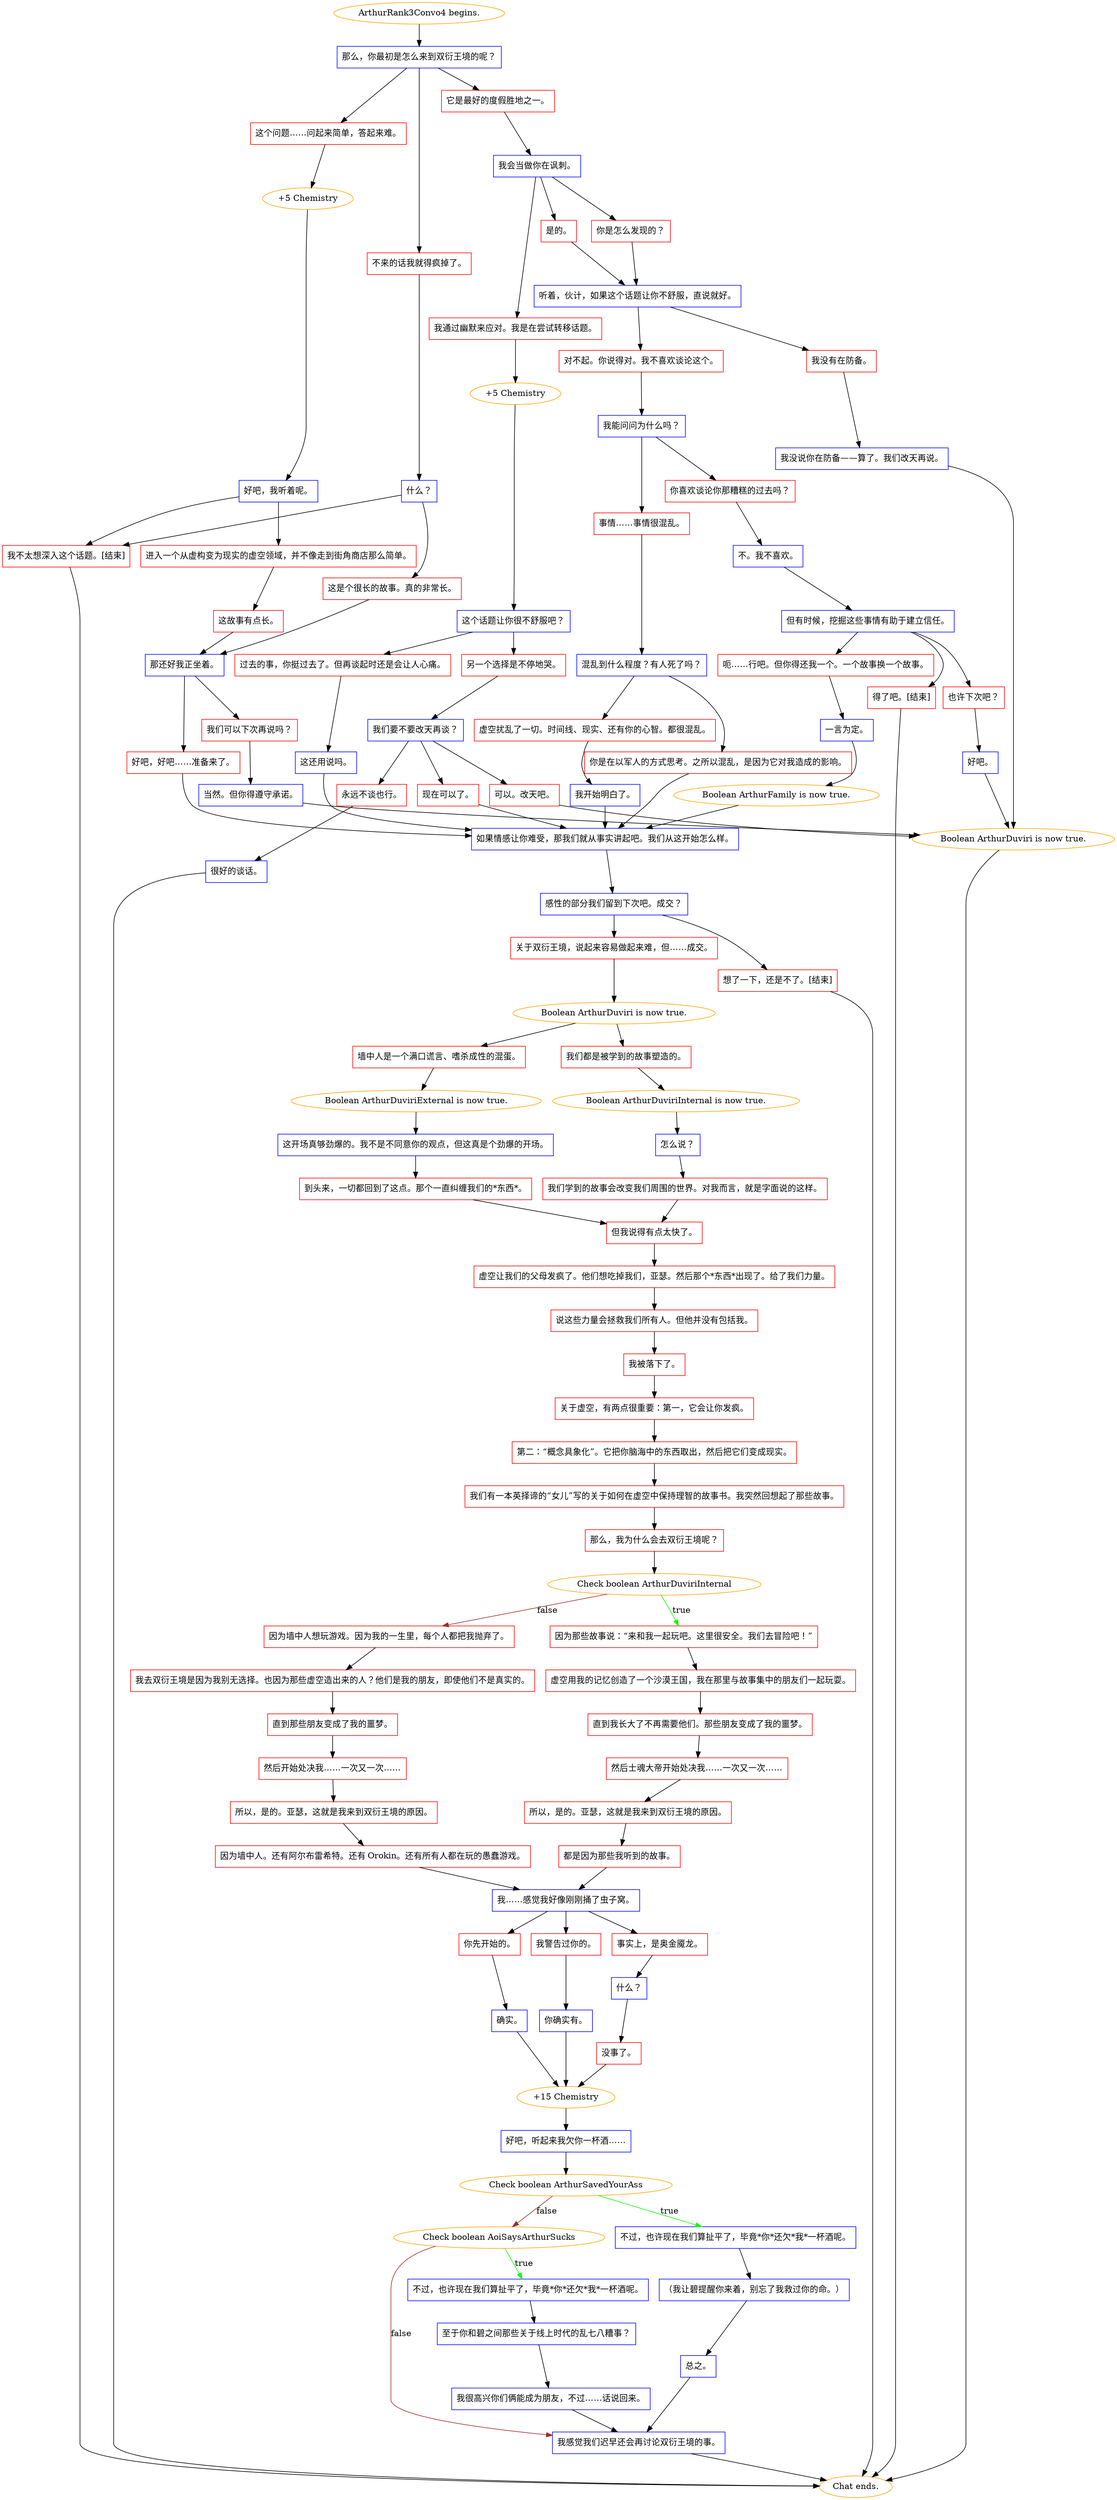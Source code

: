 digraph {
	"ArthurRank3Convo4 begins." [color=orange];
		"ArthurRank3Convo4 begins." -> j634322661;
	j634322661 [label="那么，你最初是怎么来到双衍王境的呢？",shape=box,color=blue];
		j634322661 -> j486955385;
		j634322661 -> j2143330633;
		j634322661 -> j3378122926;
	j486955385 [label="这个问题……问起来简单，答起来难。",shape=box,color=red];
		j486955385 -> j3804912016;
	j2143330633 [label="不来的话我就得疯掉了。",shape=box,color=red];
		j2143330633 -> j3615027052;
	j3378122926 [label="它是最好的度假胜地之一。",shape=box,color=red];
		j3378122926 -> j386000474;
	j3804912016 [label="+5 Chemistry",color=orange];
		j3804912016 -> j632556302;
	j3615027052 [label="什么？",shape=box,color=blue];
		j3615027052 -> j3429855667;
		j3615027052 -> j4068695872;
	j386000474 [label="我会当做你在讽刺。",shape=box,color=blue];
		j386000474 -> j233767942;
		j386000474 -> j3219790186;
		j386000474 -> j2627303625;
	j632556302 [label="好吧，我听着呢。",shape=box,color=blue];
		j632556302 -> j784593713;
		j632556302 -> j4068695872;
	j3429855667 [label="这是个很长的故事。真的非常长。",shape=box,color=red];
		j3429855667 -> j2483167236;
	j4068695872 [label="我不太想深入这个话题。[结束]",shape=box,color=red];
		j4068695872 -> "Chat ends.";
	j233767942 [label="我通过幽默来应对。我是在尝试转移话题。",shape=box,color=red];
		j233767942 -> j2675494417;
	j3219790186 [label="是的。",shape=box,color=red];
		j3219790186 -> j1724306335;
	j2627303625 [label="你是怎么发现的？",shape=box,color=red];
		j2627303625 -> j1724306335;
	j784593713 [label="进入一个从虚构变为现实的虚空领域，并不像走到街角商店那么简单。",shape=box,color=red];
		j784593713 -> j3428079288;
	j2483167236 [label="那还好我正坐着。",shape=box,color=blue];
		j2483167236 -> j1636915217;
		j2483167236 -> j3049854452;
	"Chat ends." [color=orange];
	j2675494417 [label="+5 Chemistry",color=orange];
		j2675494417 -> j2064373052;
	j1724306335 [label="听着，伙计，如果这个话题让你不舒服，直说就好。",shape=box,color=blue];
		j1724306335 -> j587227857;
		j1724306335 -> j3540752426;
	j3428079288 [label="这故事有点长。",shape=box,color=red];
		j3428079288 -> j2483167236;
	j1636915217 [label="好吧，好吧……准备来了。",shape=box,color=red];
		j1636915217 -> j180490488;
	j3049854452 [label="我们可以下次再说吗？",shape=box,color=red];
		j3049854452 -> j458549690;
	j2064373052 [label="这个话题让你很不舒服吧？",shape=box,color=blue];
		j2064373052 -> j1809593926;
		j2064373052 -> j1895558155;
	j587227857 [label="对不起。你说得对。我不喜欢谈论这个。",shape=box,color=red];
		j587227857 -> j3614309674;
	j3540752426 [label="我没有在防备。",shape=box,color=red];
		j3540752426 -> j4117576112;
	j180490488 [label="如果情感让你难受，那我们就从事实讲起吧。我们从这开始怎么样。",shape=box,color=blue];
		j180490488 -> j2870490934;
	j458549690 [label="当然。但你得遵守承诺。",shape=box,color=blue];
		j458549690 -> j1992354670;
	j1809593926 [label="过去的事，你挺过去了。但再谈起时还是会让人心痛。",shape=box,color=red];
		j1809593926 -> j249552017;
	j1895558155 [label="另一个选择是不停地哭。",shape=box,color=red];
		j1895558155 -> j4141066218;
	j3614309674 [label="我能问问为什么吗？",shape=box,color=blue];
		j3614309674 -> j3295568504;
		j3614309674 -> j3954538536;
	j4117576112 [label="我没说你在防备——算了。我们改天再说。",shape=box,color=blue];
		j4117576112 -> j1992354670;
	j2870490934 [label="感性的部分我们留到下次吧。成交？",shape=box,color=blue];
		j2870490934 -> j1038650458;
		j2870490934 -> j3551564142;
	j1992354670 [label="Boolean ArthurDuviri is now true.",color=orange];
		j1992354670 -> "Chat ends.";
	j249552017 [label="这还用说吗。",shape=box,color=blue];
		j249552017 -> j180490488;
	j4141066218 [label="我们要不要改天再谈？",shape=box,color=blue];
		j4141066218 -> j3293894926;
		j4141066218 -> j300164453;
		j4141066218 -> j1772760583;
	j3295568504 [label="事情……事情很混乱。",shape=box,color=red];
		j3295568504 -> j2079234493;
	j3954538536 [label="你喜欢谈论你那糟糕的过去吗？",shape=box,color=red];
		j3954538536 -> j2285126418;
	j1038650458 [label="关于双衍王境，说起来容易做起来难，但……成交。",shape=box,color=red];
		j1038650458 -> j2288046648;
	j3551564142 [label="想了一下，还是不了。[结束]",shape=box,color=red];
		j3551564142 -> "Chat ends.";
	j3293894926 [label="现在可以了。",shape=box,color=red];
		j3293894926 -> j180490488;
	j300164453 [label="可以。改天吧。",shape=box,color=red];
		j300164453 -> j1992354670;
	j1772760583 [label="永远不谈也行。",shape=box,color=red];
		j1772760583 -> j1476141309;
	j2079234493 [label="混乱到什么程度？有人死了吗？",shape=box,color=blue];
		j2079234493 -> j3882362367;
		j2079234493 -> j3772426034;
	j2285126418 [label="不。我不喜欢。",shape=box,color=blue];
		j2285126418 -> j3485458701;
	j2288046648 [label="Boolean ArthurDuviri is now true.",color=orange];
		j2288046648 -> j2864443079;
		j2288046648 -> j153096031;
	j1476141309 [label="很好的谈话。",shape=box,color=blue];
		j1476141309 -> "Chat ends.";
	j3882362367 [label="虚空扰乱了一切。时间线、现实、还有你的心智。都很混乱。",shape=box,color=red];
		j3882362367 -> j3541089314;
	j3772426034 [label="你是在以军人的方式思考。之所以混乱，是因为它对我造成的影响。",shape=box,color=red];
		j3772426034 -> j180490488;
	j3485458701 [label="但有时候，挖掘这些事情有助于建立信任。",shape=box,color=blue];
		j3485458701 -> j2436306209;
		j3485458701 -> j1905540861;
		j3485458701 -> j876851982;
	j2864443079 [label="我们都是被学到的故事塑造的。",shape=box,color=red];
		j2864443079 -> j3267217530;
	j153096031 [label="墙中人是一个满口谎言、嗜杀成性的混蛋。",shape=box,color=red];
		j153096031 -> j2378021186;
	j3541089314 [label="我开始明白了。",shape=box,color=blue];
		j3541089314 -> j180490488;
	j2436306209 [label="呃……行吧。但你得还我一个。一个故事换一个故事。",shape=box,color=red];
		j2436306209 -> j3861240734;
	j1905540861 [label="也许下次吧？",shape=box,color=red];
		j1905540861 -> j551533156;
	j876851982 [label="得了吧。[结束]",shape=box,color=red];
		j876851982 -> "Chat ends.";
	j3267217530 [label="Boolean ArthurDuviriInternal is now true.",color=orange];
		j3267217530 -> j4004753276;
	j2378021186 [label="Boolean ArthurDuviriExternal is now true.",color=orange];
		j2378021186 -> j3156122589;
	j3861240734 [label="一言为定。",shape=box,color=blue];
		j3861240734 -> j2638252073;
	j551533156 [label="好吧。",shape=box,color=blue];
		j551533156 -> j1992354670;
	j4004753276 [label="怎么说？",shape=box,color=blue];
		j4004753276 -> j1224237874;
	j3156122589 [label="这开场真够劲爆的。我不是不同意你的观点，但这真是个劲爆的开场。",shape=box,color=blue];
		j3156122589 -> j2919451520;
	j2638252073 [label="Boolean ArthurFamily is now true.",color=orange];
		j2638252073 -> j180490488;
	j1224237874 [label="我们学到的故事会改变我们周围的世界。对我而言，就是字面说的这样。",shape=box,color=red];
		j1224237874 -> j556990416;
	j2919451520 [label="到头来，一切都回到了这点。那个一直纠缠我们的*东西*。",shape=box,color=red];
		j2919451520 -> j556990416;
	j556990416 [label="但我说得有点太快了。",shape=box,color=red];
		j556990416 -> j478757313;
	j478757313 [label="虚空让我们的父母发疯了。他们想吃掉我们，亚瑟。然后那个*东西*出现了。给了我们力量。",shape=box,color=red];
		j478757313 -> j1832825621;
	j1832825621 [label="说这些力量会拯救我们所有人。但他并没有包括我。",shape=box,color=red];
		j1832825621 -> j3480213860;
	j3480213860 [label="我被落下了。",shape=box,color=red];
		j3480213860 -> j2755785359;
	j2755785359 [label="关于虚空，有两点很重要：第一，它会让你发疯。",shape=box,color=red];
		j2755785359 -> j2861510600;
	j2861510600 [label="第二：“概念具象化”。它把你脑海中的东西取出，然后把它们变成现实。",shape=box,color=red];
		j2861510600 -> j1734989345;
	j1734989345 [label="我们有一本英择谛的“女儿”写的关于如何在虚空中保持理智的故事书。我突然回想起了那些故事。",shape=box,color=red];
		j1734989345 -> j3726313635;
	j3726313635 [label="那么，我为什么会去双衍王境呢？",shape=box,color=red];
		j3726313635 -> j3129190836;
	j3129190836 [label="Check boolean ArthurDuviriInternal",color=orange];
		j3129190836 -> j108826457 [label=true,color=green];
		j3129190836 -> j2186486659 [label=false,color=brown];
	j108826457 [label="因为那些故事说：“来和我一起玩吧。这里很安全。我们去冒险吧！”",shape=box,color=red];
		j108826457 -> j300565996;
	j2186486659 [label="因为墙中人想玩游戏。因为我的一生里，每个人都把我抛弃了。",shape=box,color=red];
		j2186486659 -> j2196450687;
	j300565996 [label="虚空用我的记忆创造了一个沙漠王国，我在那里与故事集中的朋友们一起玩耍。",shape=box,color=red];
		j300565996 -> j2819294267;
	j2196450687 [label="我去双衍王境是因为我别无选择。也因为那些虚空造出来的人？他们是我的朋友，即使他们不是真实的。",shape=box,color=red];
		j2196450687 -> j2521170688;
	j2819294267 [label="直到我长大了不再需要他们。那些朋友变成了我的噩梦。",shape=box,color=red];
		j2819294267 -> j3495366907;
	j2521170688 [label="直到那些朋友变成了我的噩梦。",shape=box,color=red];
		j2521170688 -> j1558713903;
	j3495366907 [label="然后士魂大帝开始处决我……一次又一次……",shape=box,color=red];
		j3495366907 -> j2688315490;
	j1558713903 [label="然后开始处决我……一次又一次……",shape=box,color=red];
		j1558713903 -> j1296302959;
	j2688315490 [label="所以，是的。亚瑟，这就是我来到双衍王境的原因。",shape=box,color=red];
		j2688315490 -> j3296396610;
	j1296302959 [label="所以，是的。亚瑟，这就是我来到双衍王境的原因。",shape=box,color=red];
		j1296302959 -> j3872223094;
	j3296396610 [label="都是因为那些我听到的故事。",shape=box,color=red];
		j3296396610 -> j3796263138;
	j3872223094 [label="因为墙中人。还有阿尔布雷希特。还有 Orokin。还有所有人都在玩的愚蠢游戏。",shape=box,color=red];
		j3872223094 -> j3796263138;
	j3796263138 [label="我……感觉我好像刚刚捅了虫子窝。",shape=box,color=blue];
		j3796263138 -> j833184889;
		j3796263138 -> j782560903;
		j3796263138 -> j1303053809;
	j833184889 [label="事实上，是奥金魇龙。",shape=box,color=red];
		j833184889 -> j2673511446;
	j782560903 [label="你先开始的。",shape=box,color=red];
		j782560903 -> j4177873432;
	j1303053809 [label="我警告过你的。",shape=box,color=red];
		j1303053809 -> j2742361702;
	j2673511446 [label="什么？",shape=box,color=blue];
		j2673511446 -> j952135669;
	j4177873432 [label="确实。",shape=box,color=blue];
		j4177873432 -> j1283667622;
	j2742361702 [label="你确实有。",shape=box,color=blue];
		j2742361702 -> j1283667622;
	j952135669 [label="没事了。",shape=box,color=red];
		j952135669 -> j1283667622;
	j1283667622 [label="+15 Chemistry",color=orange];
		j1283667622 -> j2883225116;
	j2883225116 [label="好吧，听起来我欠你一杯酒……",shape=box,color=blue];
		j2883225116 -> j3425600581;
	j3425600581 [label="Check boolean ArthurSavedYourAss",color=orange];
		j3425600581 -> j980013938 [label=true,color=green];
		j3425600581 -> j75274710 [label=false,color=brown];
	j980013938 [label="不过，也许现在我们算扯平了，毕竟*你*还欠*我*一杯酒呢。",shape=box,color=blue];
		j980013938 -> j2625903281;
	j75274710 [label="Check boolean AoiSaysArthurSucks",color=orange];
		j75274710 -> j924649836 [label=true,color=green];
		j75274710 -> j914352789 [label=false,color=brown];
	j2625903281 [label="（我让碧提醒你来着，别忘了我救过你的命。）",shape=box,color=blue];
		j2625903281 -> j648562166;
	j924649836 [label="不过，也许现在我们算扯平了，毕竟*你*还欠*我*一杯酒呢。",shape=box,color=blue];
		j924649836 -> j328111326;
	j914352789 [label="我感觉我们迟早还会再讨论双衍王境的事。",shape=box,color=blue];
		j914352789 -> "Chat ends.";
	j648562166 [label="总之。",shape=box,color=blue];
		j648562166 -> j914352789;
	j328111326 [label="至于你和碧之间那些关于线上时代的乱七八糟事？",shape=box,color=blue];
		j328111326 -> j1456668420;
	j1456668420 [label="我很高兴你们俩能成为朋友，不过……话说回来。",shape=box,color=blue];
		j1456668420 -> j914352789;
}